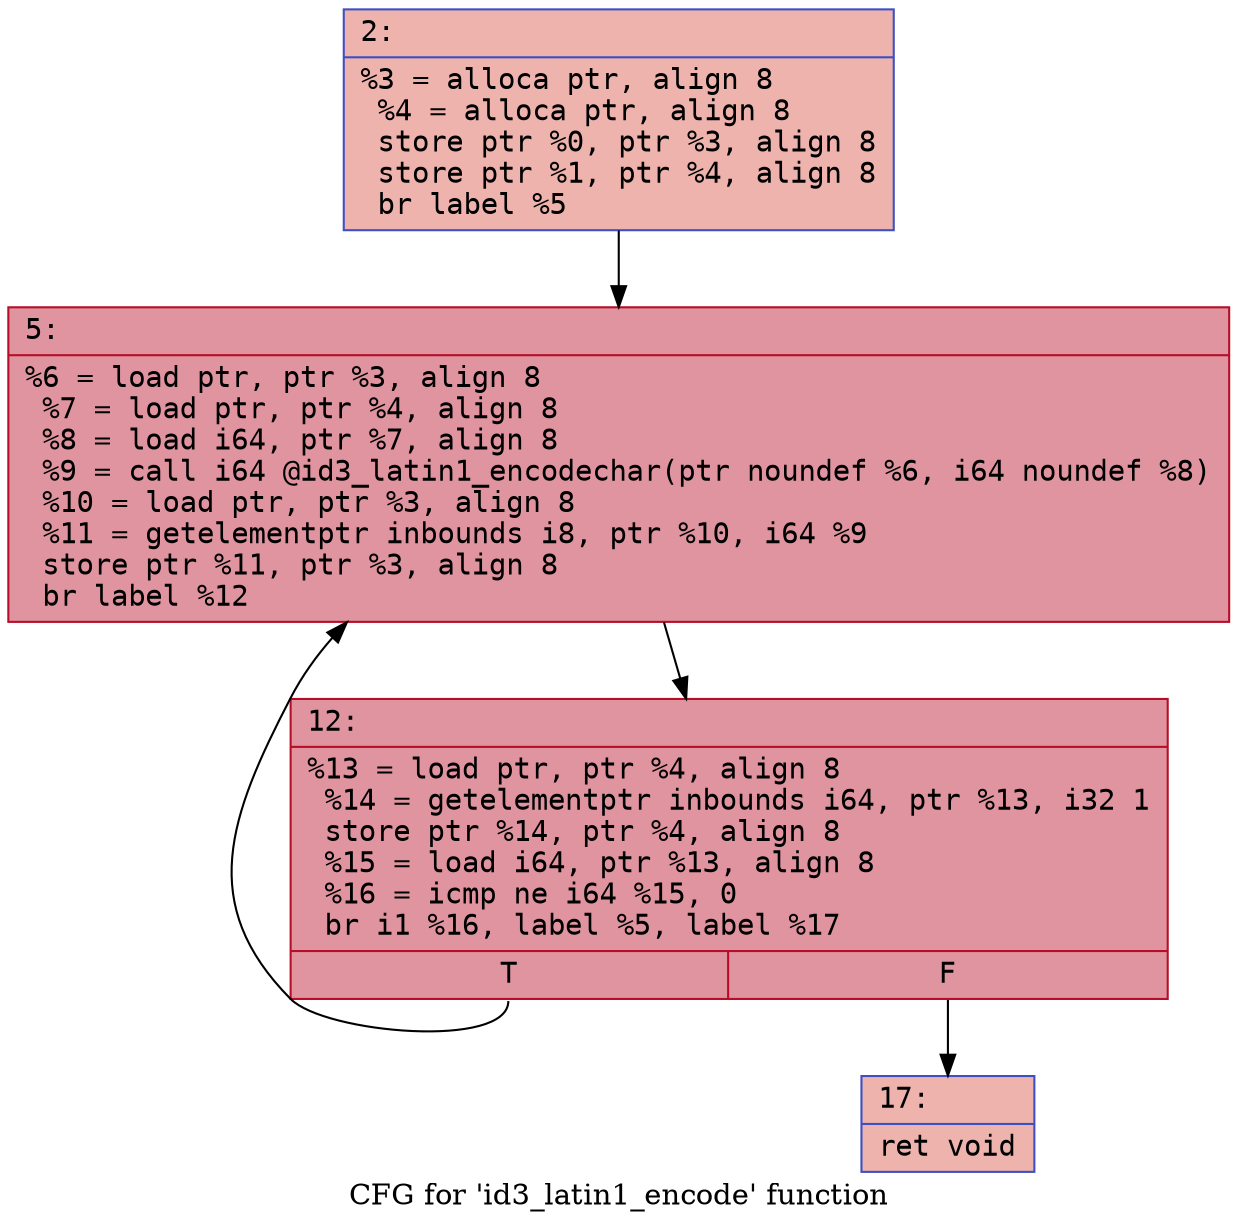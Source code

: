 digraph "CFG for 'id3_latin1_encode' function" {
	label="CFG for 'id3_latin1_encode' function";

	Node0x6000017667b0 [shape=record,color="#3d50c3ff", style=filled, fillcolor="#d6524470" fontname="Courier",label="{2:\l|  %3 = alloca ptr, align 8\l  %4 = alloca ptr, align 8\l  store ptr %0, ptr %3, align 8\l  store ptr %1, ptr %4, align 8\l  br label %5\l}"];
	Node0x6000017667b0 -> Node0x600001766800[tooltip="2 -> 5\nProbability 100.00%" ];
	Node0x600001766800 [shape=record,color="#b70d28ff", style=filled, fillcolor="#b70d2870" fontname="Courier",label="{5:\l|  %6 = load ptr, ptr %3, align 8\l  %7 = load ptr, ptr %4, align 8\l  %8 = load i64, ptr %7, align 8\l  %9 = call i64 @id3_latin1_encodechar(ptr noundef %6, i64 noundef %8)\l  %10 = load ptr, ptr %3, align 8\l  %11 = getelementptr inbounds i8, ptr %10, i64 %9\l  store ptr %11, ptr %3, align 8\l  br label %12\l}"];
	Node0x600001766800 -> Node0x600001766850[tooltip="5 -> 12\nProbability 100.00%" ];
	Node0x600001766850 [shape=record,color="#b70d28ff", style=filled, fillcolor="#b70d2870" fontname="Courier",label="{12:\l|  %13 = load ptr, ptr %4, align 8\l  %14 = getelementptr inbounds i64, ptr %13, i32 1\l  store ptr %14, ptr %4, align 8\l  %15 = load i64, ptr %13, align 8\l  %16 = icmp ne i64 %15, 0\l  br i1 %16, label %5, label %17\l|{<s0>T|<s1>F}}"];
	Node0x600001766850:s0 -> Node0x600001766800[tooltip="12 -> 5\nProbability 96.88%" ];
	Node0x600001766850:s1 -> Node0x6000017668a0[tooltip="12 -> 17\nProbability 3.12%" ];
	Node0x6000017668a0 [shape=record,color="#3d50c3ff", style=filled, fillcolor="#d6524470" fontname="Courier",label="{17:\l|  ret void\l}"];
}
